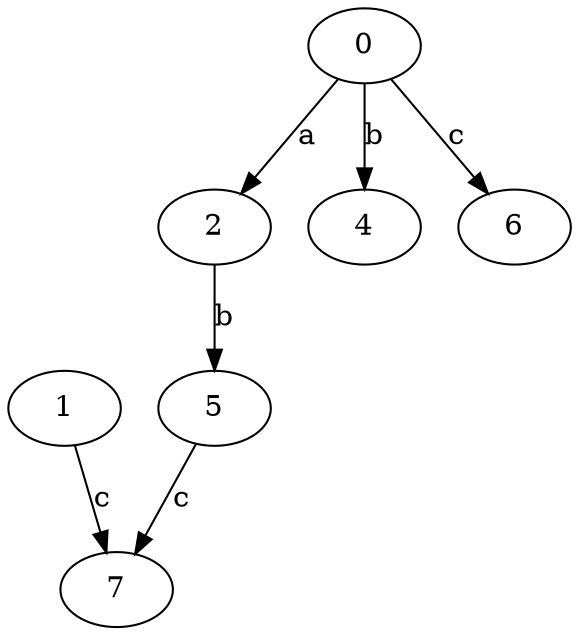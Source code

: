 strict digraph  {
1;
2;
4;
5;
6;
0;
7;
1 -> 7  [label=c];
2 -> 5  [label=b];
5 -> 7  [label=c];
0 -> 2  [label=a];
0 -> 4  [label=b];
0 -> 6  [label=c];
}
